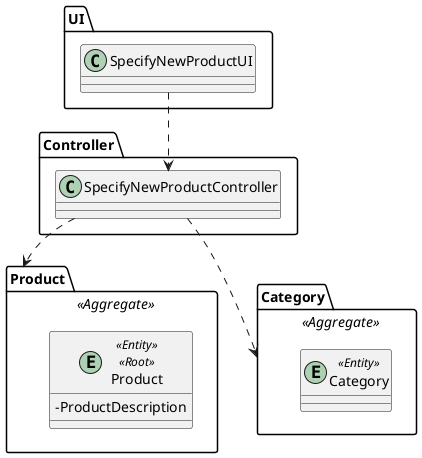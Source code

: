 @startuml
skinparam classAttributeIconSize 0

package UI {
class SpecifyNewProductUI {
}
}

package Controller{
class SpecifyNewProductController {

}
}

package Product <<Aggregate>> {
entity Product <<Entity>> <<Root>> {
- ProductDescription
}
}


package Category <<Aggregate>> {
    entity Category <<Entity>>
}

SpecifyNewProductUI ..> SpecifyNewProductController
SpecifyNewProductController ..> Category
SpecifyNewProductController ..> Product


@enduml